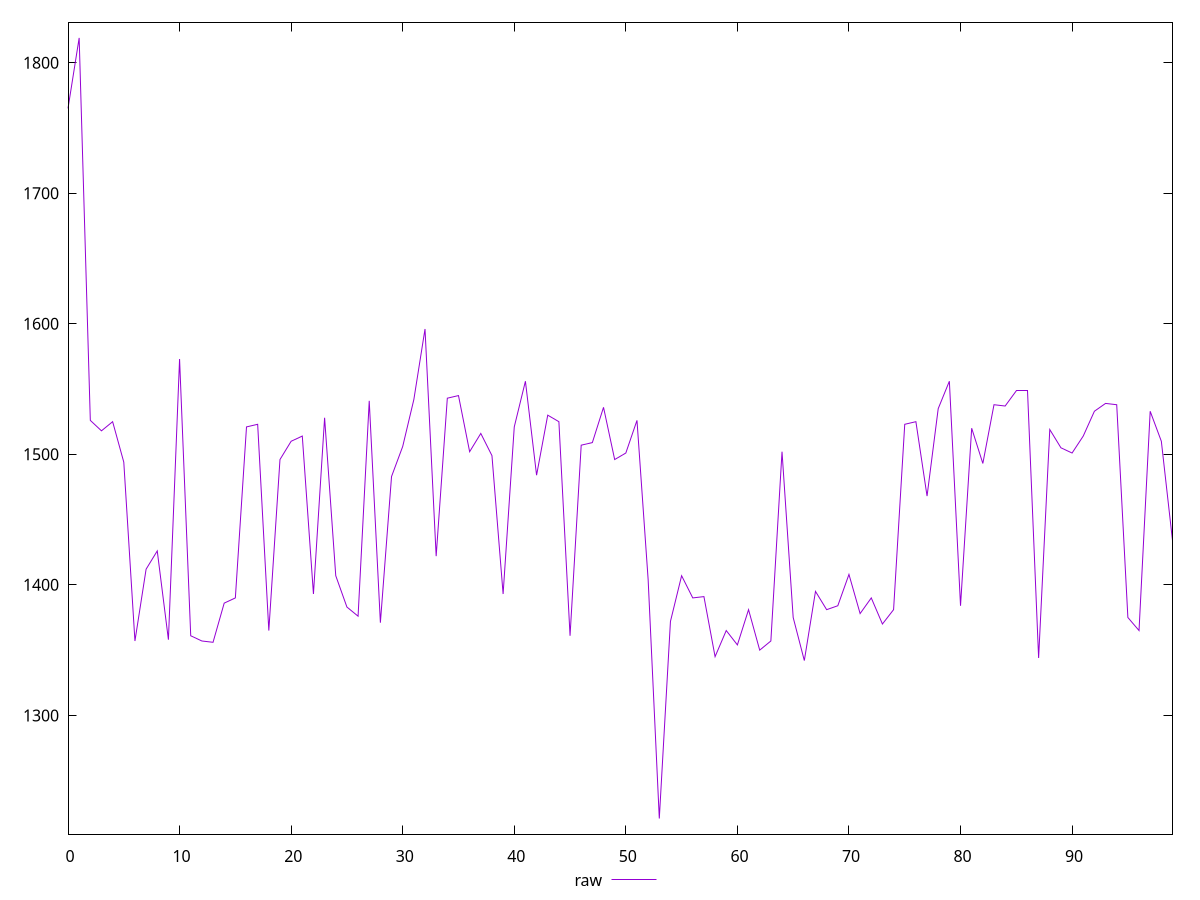 reset

$raw <<EOF
0 1765
1 1819
2 1526
3 1518
4 1525
5 1494
6 1357
7 1412
8 1426
9 1358
10 1573
11 1361
12 1357
13 1356
14 1386
15 1390
16 1521
17 1523
18 1365
19 1496
20 1510
21 1514
22 1393
23 1528
24 1407
25 1383
26 1376
27 1541
28 1371
29 1483
30 1506
31 1542
32 1596
33 1422
34 1543
35 1545
36 1502
37 1516
38 1499
39 1393
40 1521
41 1556
42 1484
43 1530
44 1525
45 1361
46 1507
47 1509
48 1536
49 1496
50 1501
51 1526
52 1404
53 1221
54 1372
55 1407
56 1390
57 1391
58 1345
59 1365
60 1354
61 1381
62 1350
63 1357
64 1502
65 1375
66 1342
67 1395
68 1381
69 1384
70 1408
71 1378
72 1390
73 1370
74 1381
75 1523
76 1525
77 1468
78 1535
79 1556
80 1384
81 1520
82 1493
83 1538
84 1537
85 1549
86 1549
87 1344
88 1519
89 1505
90 1501
91 1514
92 1533
93 1539
94 1538
95 1375
96 1365
97 1533
98 1510
99 1434
EOF

set key outside below
set xrange [0:99]
set yrange [1209.04:1830.96]
set trange [1209.04:1830.96]
set terminal svg size 640, 500 enhanced background rgb 'white'
set output "report_00017_2021-02-10T15-08-03.406Z/render-blocking-resources/samples/pages/raw/values.svg"

plot $raw title "raw" with line

reset
